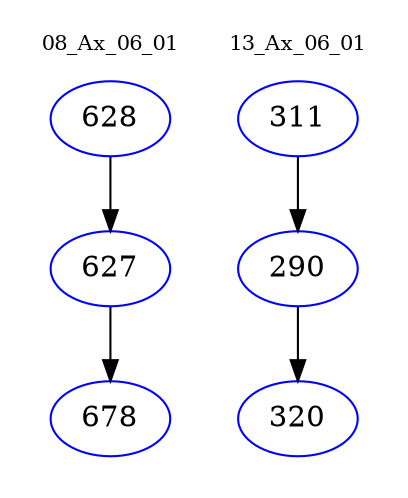 digraph{
subgraph cluster_0 {
color = white
label = "08_Ax_06_01";
fontsize=10;
T0_628 [label="628", color="blue"]
T0_628 -> T0_627 [color="black"]
T0_627 [label="627", color="blue"]
T0_627 -> T0_678 [color="black"]
T0_678 [label="678", color="blue"]
}
subgraph cluster_1 {
color = white
label = "13_Ax_06_01";
fontsize=10;
T1_311 [label="311", color="blue"]
T1_311 -> T1_290 [color="black"]
T1_290 [label="290", color="blue"]
T1_290 -> T1_320 [color="black"]
T1_320 [label="320", color="blue"]
}
}

